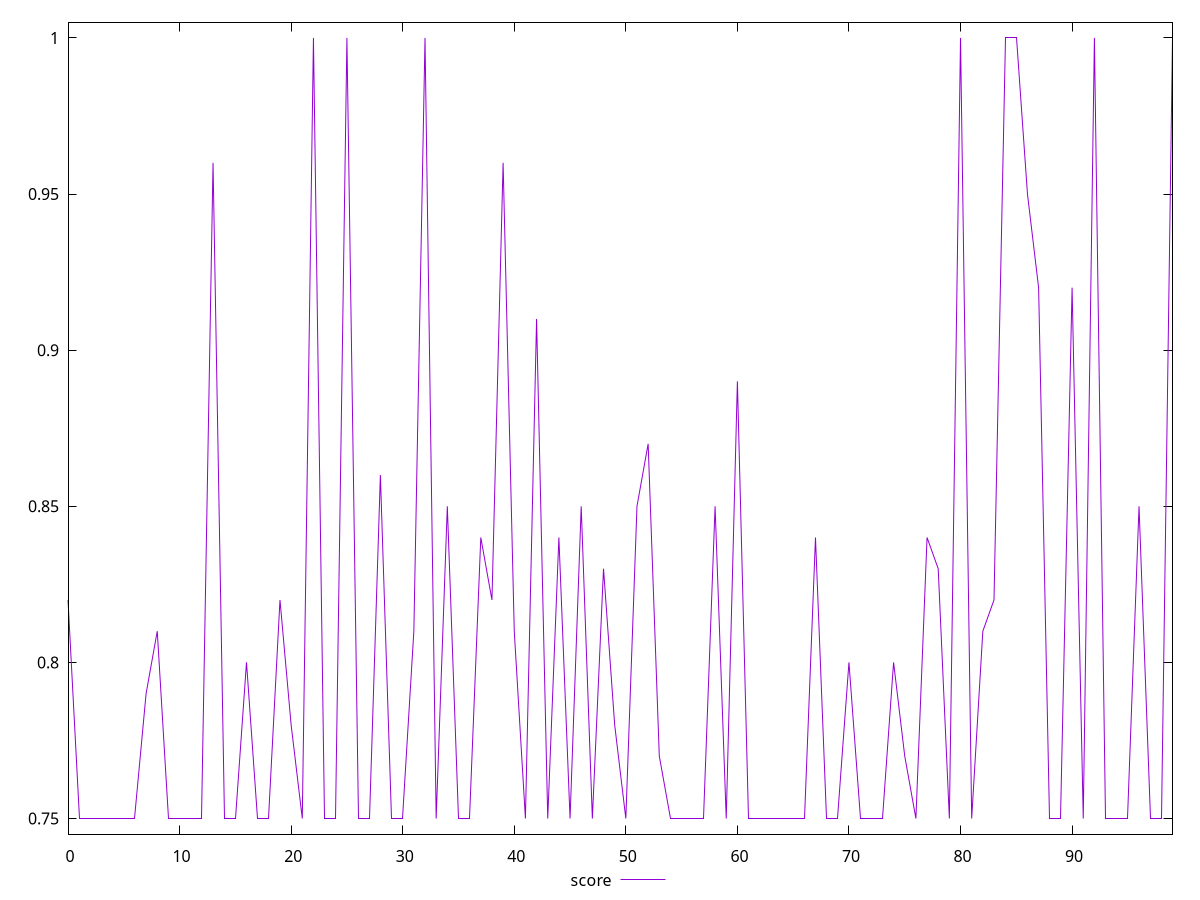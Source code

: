 reset

$score <<EOF
0 0.82
1 0.75
2 0.75
3 0.75
4 0.75
5 0.75
6 0.75
7 0.79
8 0.81
9 0.75
10 0.75
11 0.75
12 0.75
13 0.96
14 0.75
15 0.75
16 0.8
17 0.75
18 0.75
19 0.82
20 0.78
21 0.75
22 1
23 0.75
24 0.75
25 1
26 0.75
27 0.75
28 0.86
29 0.75
30 0.75
31 0.81
32 1
33 0.75
34 0.85
35 0.75
36 0.75
37 0.84
38 0.82
39 0.96
40 0.81
41 0.75
42 0.91
43 0.75
44 0.84
45 0.75
46 0.85
47 0.75
48 0.83
49 0.78
50 0.75
51 0.85
52 0.87
53 0.77
54 0.75
55 0.75
56 0.75
57 0.75
58 0.85
59 0.75
60 0.89
61 0.75
62 0.75
63 0.75
64 0.75
65 0.75
66 0.75
67 0.84
68 0.75
69 0.75
70 0.8
71 0.75
72 0.75
73 0.75
74 0.8
75 0.77
76 0.75
77 0.84
78 0.83
79 0.75
80 1
81 0.75
82 0.81
83 0.82
84 1
85 1
86 0.95
87 0.92
88 0.75
89 0.75
90 0.92
91 0.75
92 1
93 0.75
94 0.75
95 0.75
96 0.85
97 0.75
98 0.75
99 1
EOF

set key outside below
set xrange [0:99]
set yrange [0.745:1.005]
set trange [0.745:1.005]
set terminal svg size 640, 500 enhanced background rgb 'white'
set output "reprap/uses-rel-preconnect/samples/pages+cached+noexternal+nomedia/score/values.svg"

plot $score title "score" with line

reset

